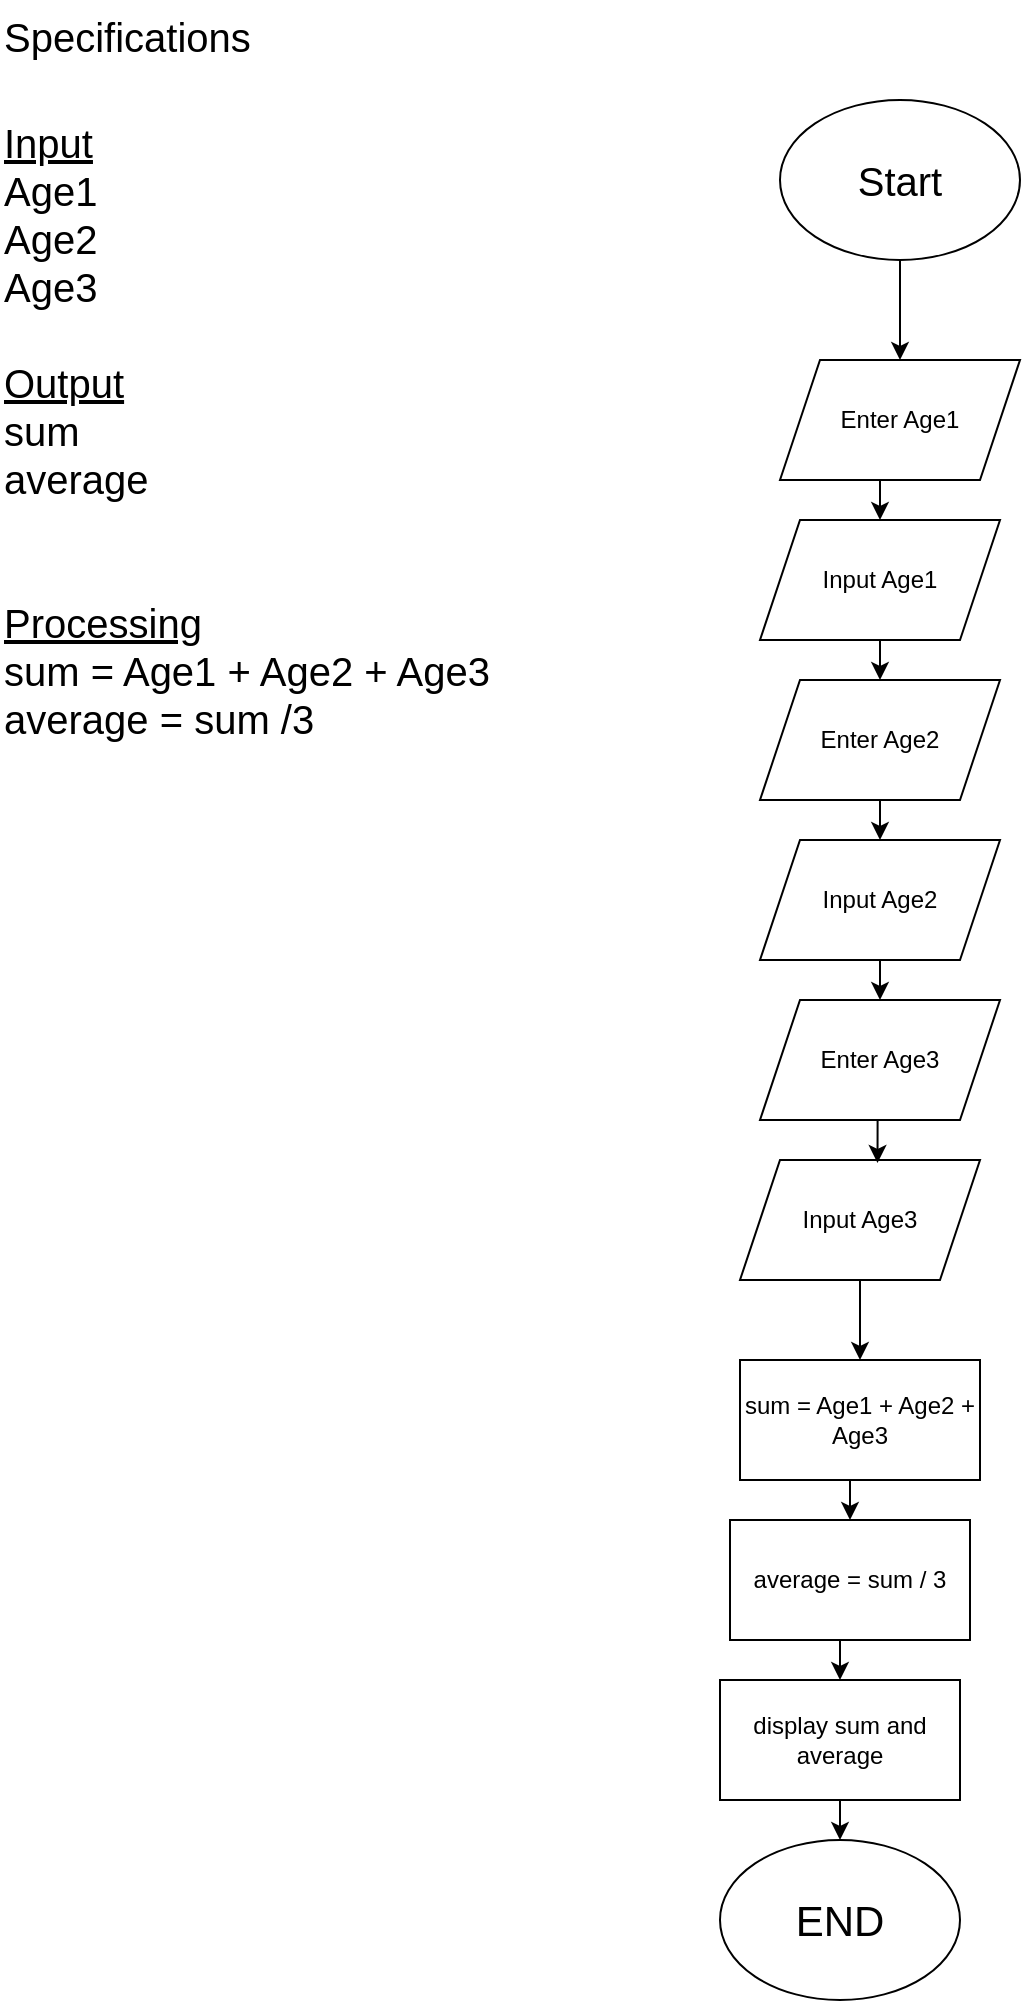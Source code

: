 <mxfile version="24.7.7">
  <diagram name="Page-1" id="YZC_deePfDSnUjYZuVXH">
    <mxGraphModel dx="771" dy="1094" grid="1" gridSize="10" guides="1" tooltips="1" connect="1" arrows="1" fold="1" page="1" pageScale="1" pageWidth="850" pageHeight="1100" math="0" shadow="0">
      <root>
        <mxCell id="0" />
        <mxCell id="1" parent="0" />
        <mxCell id="Y_aocJb4mFkUSH53q8Zt-1" value="&lt;div&gt;&lt;font style=&quot;font-size: 20px;&quot;&gt;Specifications&lt;/font&gt;&lt;/div&gt;&lt;br&gt;&lt;div&gt;&lt;br&gt;&lt;/div&gt;&lt;div style=&quot;font-size: 20px;&quot;&gt;&lt;u&gt;Input&lt;/u&gt;&lt;br&gt;Age1&lt;br&gt;Age2&lt;br&gt;Age3&lt;br&gt;&lt;br&gt;&lt;u&gt;Output&lt;/u&gt;&lt;br&gt;sum&lt;br&gt;average&lt;br&gt;&lt;br&gt;&lt;u&gt;&lt;br&gt;Processing&lt;/u&gt;&lt;br&gt;sum = Age1 + Age2 + Age3&lt;br&gt;average = sum /3&lt;br&gt;&lt;/div&gt;&lt;div&gt;&lt;br&gt;&lt;/div&gt;" style="text;html=1;whiteSpace=wrap;overflow=hidden;rounded=0;" parent="1" vertex="1">
          <mxGeometry width="330" height="630" as="geometry" />
        </mxCell>
        <mxCell id="Y_aocJb4mFkUSH53q8Zt-6" style="edgeStyle=orthogonalEdgeStyle;rounded=0;orthogonalLoop=1;jettySize=auto;html=1;exitX=0.5;exitY=1;exitDx=0;exitDy=0;entryX=0.5;entryY=0;entryDx=0;entryDy=0;" parent="1" source="Y_aocJb4mFkUSH53q8Zt-3" target="Y_aocJb4mFkUSH53q8Zt-5" edge="1">
          <mxGeometry relative="1" as="geometry" />
        </mxCell>
        <mxCell id="Y_aocJb4mFkUSH53q8Zt-3" value="&lt;font style=&quot;font-size: 20px;&quot;&gt;Start&lt;/font&gt;" style="ellipse;whiteSpace=wrap;html=1;" parent="1" vertex="1">
          <mxGeometry x="390" y="50" width="120" height="80" as="geometry" />
        </mxCell>
        <mxCell id="Y_aocJb4mFkUSH53q8Zt-16" style="edgeStyle=orthogonalEdgeStyle;rounded=0;orthogonalLoop=1;jettySize=auto;html=1;exitX=0.5;exitY=1;exitDx=0;exitDy=0;entryX=0.5;entryY=0;entryDx=0;entryDy=0;" parent="1" source="Y_aocJb4mFkUSH53q8Zt-5" target="Y_aocJb4mFkUSH53q8Zt-7" edge="1">
          <mxGeometry relative="1" as="geometry" />
        </mxCell>
        <mxCell id="Y_aocJb4mFkUSH53q8Zt-5" value="Enter Age1" style="shape=parallelogram;perimeter=parallelogramPerimeter;whiteSpace=wrap;html=1;fixedSize=1;" parent="1" vertex="1">
          <mxGeometry x="390" y="180" width="120" height="60" as="geometry" />
        </mxCell>
        <mxCell id="Y_aocJb4mFkUSH53q8Zt-17" style="edgeStyle=orthogonalEdgeStyle;rounded=0;orthogonalLoop=1;jettySize=auto;html=1;exitX=0.5;exitY=1;exitDx=0;exitDy=0;entryX=0.5;entryY=0;entryDx=0;entryDy=0;" parent="1" source="Y_aocJb4mFkUSH53q8Zt-7" target="Y_aocJb4mFkUSH53q8Zt-8" edge="1">
          <mxGeometry relative="1" as="geometry" />
        </mxCell>
        <mxCell id="Y_aocJb4mFkUSH53q8Zt-7" value="Input Age1" style="shape=parallelogram;perimeter=parallelogramPerimeter;whiteSpace=wrap;html=1;fixedSize=1;" parent="1" vertex="1">
          <mxGeometry x="380" y="260" width="120" height="60" as="geometry" />
        </mxCell>
        <mxCell id="Y_aocJb4mFkUSH53q8Zt-18" style="edgeStyle=orthogonalEdgeStyle;rounded=0;orthogonalLoop=1;jettySize=auto;html=1;exitX=0.5;exitY=1;exitDx=0;exitDy=0;entryX=0.5;entryY=0;entryDx=0;entryDy=0;" parent="1" source="Y_aocJb4mFkUSH53q8Zt-8" target="Y_aocJb4mFkUSH53q8Zt-9" edge="1">
          <mxGeometry relative="1" as="geometry" />
        </mxCell>
        <mxCell id="Y_aocJb4mFkUSH53q8Zt-8" value="Enter Age2" style="shape=parallelogram;perimeter=parallelogramPerimeter;whiteSpace=wrap;html=1;fixedSize=1;" parent="1" vertex="1">
          <mxGeometry x="380" y="340" width="120" height="60" as="geometry" />
        </mxCell>
        <mxCell id="Y_aocJb4mFkUSH53q8Zt-19" style="edgeStyle=orthogonalEdgeStyle;rounded=0;orthogonalLoop=1;jettySize=auto;html=1;exitX=0.5;exitY=1;exitDx=0;exitDy=0;entryX=0.5;entryY=0;entryDx=0;entryDy=0;" parent="1" source="Y_aocJb4mFkUSH53q8Zt-9" target="Y_aocJb4mFkUSH53q8Zt-10" edge="1">
          <mxGeometry relative="1" as="geometry" />
        </mxCell>
        <mxCell id="Y_aocJb4mFkUSH53q8Zt-9" value="Input Age2" style="shape=parallelogram;perimeter=parallelogramPerimeter;whiteSpace=wrap;html=1;fixedSize=1;" parent="1" vertex="1">
          <mxGeometry x="380" y="420" width="120" height="60" as="geometry" />
        </mxCell>
        <mxCell id="Y_aocJb4mFkUSH53q8Zt-10" value="Enter Age3" style="shape=parallelogram;perimeter=parallelogramPerimeter;whiteSpace=wrap;html=1;fixedSize=1;" parent="1" vertex="1">
          <mxGeometry x="380" y="500" width="120" height="60" as="geometry" />
        </mxCell>
        <mxCell id="Y_aocJb4mFkUSH53q8Zt-21" style="edgeStyle=orthogonalEdgeStyle;rounded=0;orthogonalLoop=1;jettySize=auto;html=1;exitX=0.5;exitY=1;exitDx=0;exitDy=0;entryX=0.5;entryY=0;entryDx=0;entryDy=0;" parent="1" source="Y_aocJb4mFkUSH53q8Zt-11" target="Y_aocJb4mFkUSH53q8Zt-12" edge="1">
          <mxGeometry relative="1" as="geometry" />
        </mxCell>
        <mxCell id="Y_aocJb4mFkUSH53q8Zt-11" value="Input Age3" style="shape=parallelogram;perimeter=parallelogramPerimeter;whiteSpace=wrap;html=1;fixedSize=1;" parent="1" vertex="1">
          <mxGeometry x="370" y="580" width="120" height="60" as="geometry" />
        </mxCell>
        <mxCell id="Y_aocJb4mFkUSH53q8Zt-22" style="edgeStyle=orthogonalEdgeStyle;rounded=0;orthogonalLoop=1;jettySize=auto;html=1;exitX=0.5;exitY=1;exitDx=0;exitDy=0;entryX=0.5;entryY=0;entryDx=0;entryDy=0;" parent="1" source="Y_aocJb4mFkUSH53q8Zt-12" target="Y_aocJb4mFkUSH53q8Zt-13" edge="1">
          <mxGeometry relative="1" as="geometry" />
        </mxCell>
        <mxCell id="Y_aocJb4mFkUSH53q8Zt-12" value="sum = Age1 + Age2 + Age3" style="rounded=0;whiteSpace=wrap;html=1;" parent="1" vertex="1">
          <mxGeometry x="370" y="680" width="120" height="60" as="geometry" />
        </mxCell>
        <mxCell id="Y_aocJb4mFkUSH53q8Zt-23" style="edgeStyle=orthogonalEdgeStyle;rounded=0;orthogonalLoop=1;jettySize=auto;html=1;exitX=0.5;exitY=1;exitDx=0;exitDy=0;entryX=0.5;entryY=0;entryDx=0;entryDy=0;" parent="1" source="Y_aocJb4mFkUSH53q8Zt-13" target="Y_aocJb4mFkUSH53q8Zt-14" edge="1">
          <mxGeometry relative="1" as="geometry" />
        </mxCell>
        <mxCell id="Y_aocJb4mFkUSH53q8Zt-13" value="average = sum / 3" style="rounded=0;whiteSpace=wrap;html=1;" parent="1" vertex="1">
          <mxGeometry x="365" y="760" width="120" height="60" as="geometry" />
        </mxCell>
        <mxCell id="Y_aocJb4mFkUSH53q8Zt-25" style="edgeStyle=orthogonalEdgeStyle;rounded=0;orthogonalLoop=1;jettySize=auto;html=1;exitX=0.5;exitY=1;exitDx=0;exitDy=0;entryX=0.5;entryY=0;entryDx=0;entryDy=0;" parent="1" source="Y_aocJb4mFkUSH53q8Zt-14" target="Y_aocJb4mFkUSH53q8Zt-24" edge="1">
          <mxGeometry relative="1" as="geometry" />
        </mxCell>
        <mxCell id="Y_aocJb4mFkUSH53q8Zt-14" value="display sum and average" style="rounded=0;whiteSpace=wrap;html=1;" parent="1" vertex="1">
          <mxGeometry x="360" y="840" width="120" height="60" as="geometry" />
        </mxCell>
        <mxCell id="Y_aocJb4mFkUSH53q8Zt-20" style="edgeStyle=orthogonalEdgeStyle;rounded=0;orthogonalLoop=1;jettySize=auto;html=1;exitX=0.5;exitY=1;exitDx=0;exitDy=0;entryX=0.573;entryY=0.025;entryDx=0;entryDy=0;entryPerimeter=0;" parent="1" source="Y_aocJb4mFkUSH53q8Zt-10" target="Y_aocJb4mFkUSH53q8Zt-11" edge="1">
          <mxGeometry relative="1" as="geometry" />
        </mxCell>
        <mxCell id="Y_aocJb4mFkUSH53q8Zt-24" value="&lt;font style=&quot;font-size: 21px;&quot;&gt;END&lt;/font&gt;" style="ellipse;whiteSpace=wrap;html=1;" parent="1" vertex="1">
          <mxGeometry x="360" y="920" width="120" height="80" as="geometry" />
        </mxCell>
      </root>
    </mxGraphModel>
  </diagram>
</mxfile>
